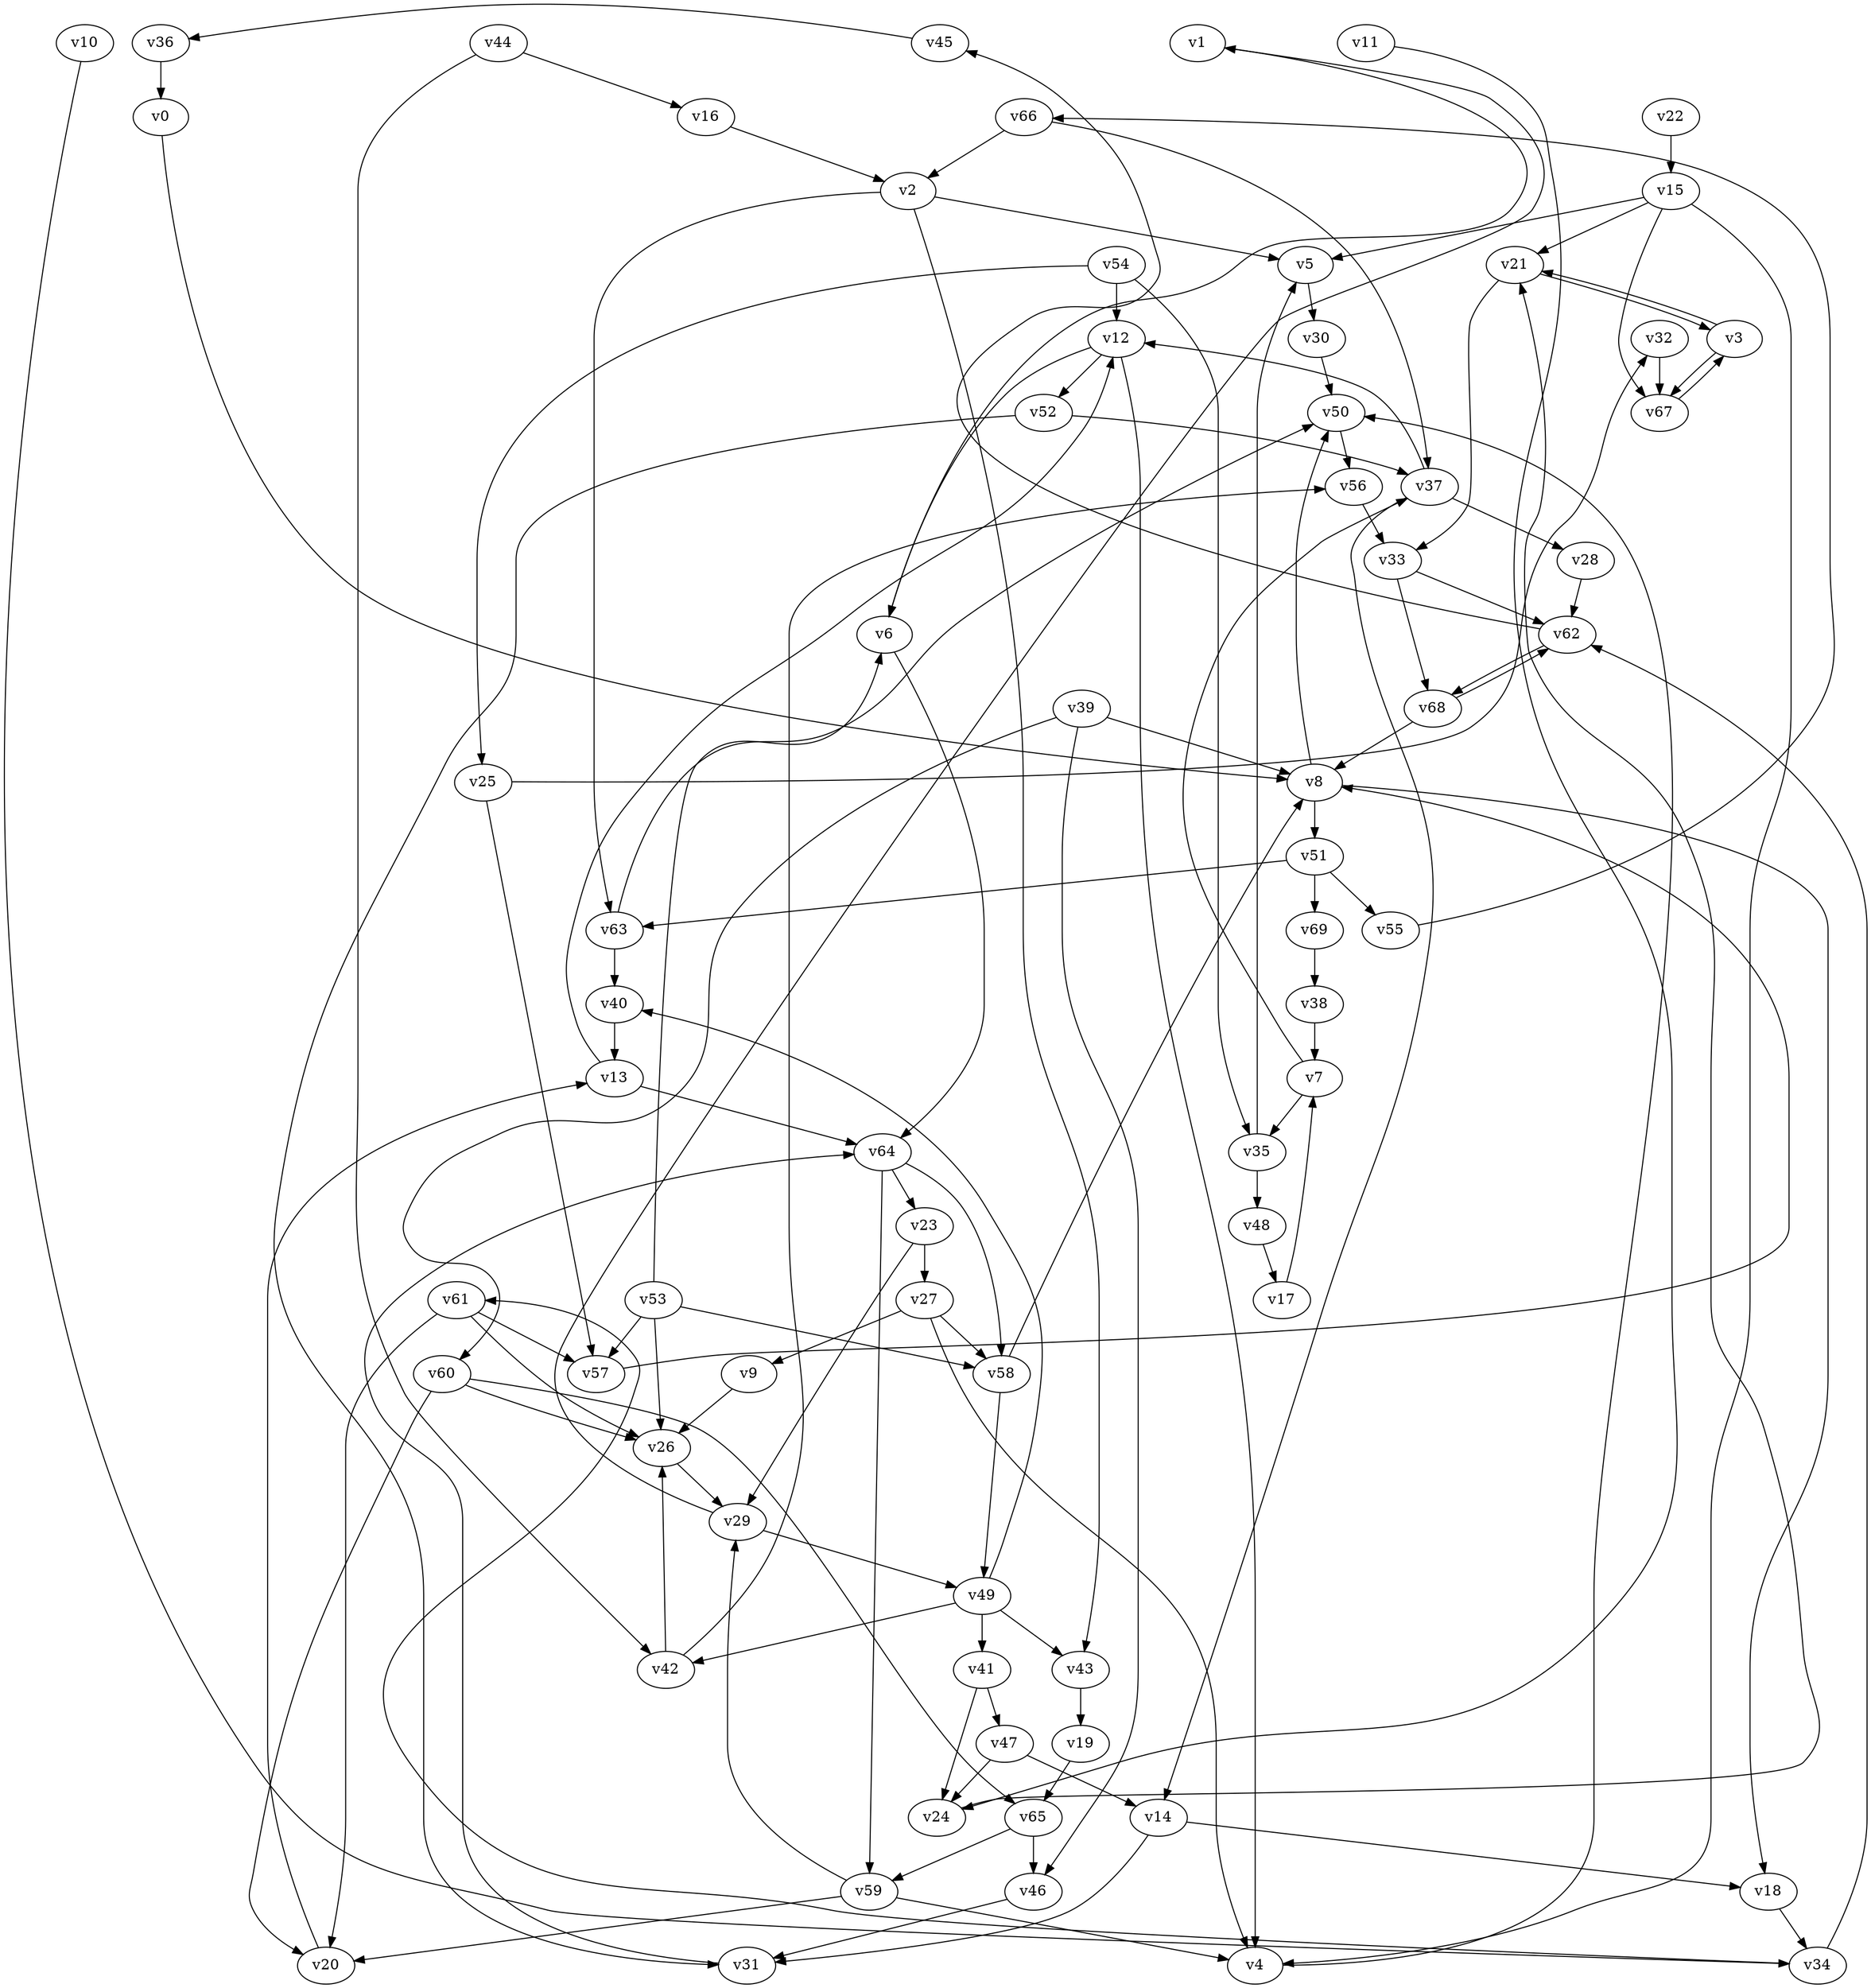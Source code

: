 // Benchmark game 104 - 70 vertices
// time_bound: 16
// targets: v7
digraph G {
    v0 [name="v0", player=0];
    v1 [name="v1", player=1];
    v2 [name="v2", player=0];
    v3 [name="v3", player=0];
    v4 [name="v4", player=0];
    v5 [name="v5", player=1];
    v6 [name="v6", player=1];
    v7 [name="v7", player=1, target=1];
    v8 [name="v8", player=0];
    v9 [name="v9", player=1];
    v10 [name="v10", player=0];
    v11 [name="v11", player=0];
    v12 [name="v12", player=0];
    v13 [name="v13", player=1];
    v14 [name="v14", player=0];
    v15 [name="v15", player=1];
    v16 [name="v16", player=0];
    v17 [name="v17", player=0];
    v18 [name="v18", player=0];
    v19 [name="v19", player=0];
    v20 [name="v20", player=1];
    v21 [name="v21", player=0];
    v22 [name="v22", player=1];
    v23 [name="v23", player=1];
    v24 [name="v24", player=1];
    v25 [name="v25", player=0];
    v26 [name="v26", player=1];
    v27 [name="v27", player=1];
    v28 [name="v28", player=0];
    v29 [name="v29", player=0];
    v30 [name="v30", player=0];
    v31 [name="v31", player=0];
    v32 [name="v32", player=1];
    v33 [name="v33", player=0];
    v34 [name="v34", player=1];
    v35 [name="v35", player=1];
    v36 [name="v36", player=1];
    v37 [name="v37", player=1];
    v38 [name="v38", player=1];
    v39 [name="v39", player=0];
    v40 [name="v40", player=0];
    v41 [name="v41", player=0];
    v42 [name="v42", player=1];
    v43 [name="v43", player=0];
    v44 [name="v44", player=0];
    v45 [name="v45", player=0];
    v46 [name="v46", player=0];
    v47 [name="v47", player=0];
    v48 [name="v48", player=1];
    v49 [name="v49", player=0];
    v50 [name="v50", player=0];
    v51 [name="v51", player=1];
    v52 [name="v52", player=0];
    v53 [name="v53", player=0];
    v54 [name="v54", player=1];
    v55 [name="v55", player=1];
    v56 [name="v56", player=0];
    v57 [name="v57", player=0];
    v58 [name="v58", player=0];
    v59 [name="v59", player=1];
    v60 [name="v60", player=1];
    v61 [name="v61", player=0];
    v62 [name="v62", player=1];
    v63 [name="v63", player=0];
    v64 [name="v64", player=1];
    v65 [name="v65", player=0];
    v66 [name="v66", player=1];
    v67 [name="v67", player=0];
    v68 [name="v68", player=0];
    v69 [name="v69", player=1];

    v0 -> v8 [constraint="t mod 4 == 1"];
    v1 -> v6 [constraint="t mod 3 == 1"];
    v2 -> v5;
    v3 -> v21;
    v4 -> v50;
    v5 -> v30;
    v6 -> v64;
    v7 -> v37 [constraint="t mod 3 == 1"];
    v8 -> v50;
    v9 -> v26;
    v10 -> v34 [constraint="t mod 4 == 0"];
    v11 -> v24 [constraint="t >= 5"];
    v12 -> v52;
    v13 -> v12 [constraint="t < 15"];
    v14 -> v31;
    v15 -> v5;
    v16 -> v2;
    v17 -> v7;
    v18 -> v34;
    v19 -> v65;
    v20 -> v13;
    v21 -> v3;
    v22 -> v15;
    v23 -> v27;
    v24 -> v21 [constraint="t mod 2 == 1"];
    v25 -> v32 [constraint="t < 14"];
    v26 -> v29;
    v27 -> v9;
    v28 -> v62;
    v29 -> v1 [constraint="t mod 4 == 2"];
    v30 -> v50;
    v31 -> v64;
    v32 -> v67;
    v33 -> v62;
    v34 -> v61 [constraint="t < 14"];
    v35 -> v48;
    v36 -> v0;
    v37 -> v28;
    v38 -> v7;
    v39 -> v60 [constraint="t >= 1"];
    v40 -> v13;
    v41 -> v24;
    v42 -> v26;
    v43 -> v19;
    v44 -> v16;
    v45 -> v36 [constraint="t >= 5"];
    v46 -> v31;
    v47 -> v14;
    v48 -> v17;
    v49 -> v42;
    v50 -> v56;
    v51 -> v55;
    v52 -> v37;
    v53 -> v6 [constraint="t mod 2 == 1"];
    v54 -> v25;
    v55 -> v66 [constraint="t < 7"];
    v56 -> v33;
    v57 -> v8 [constraint="t >= 4"];
    v58 -> v49;
    v59 -> v20;
    v60 -> v65 [constraint="t mod 3 == 0"];
    v61 -> v26;
    v62 -> v45 [constraint="t < 7"];
    v63 -> v50 [constraint="t mod 4 == 1"];
    v64 -> v23;
    v65 -> v59;
    v66 -> v37;
    v67 -> v3 [constraint="t < 14"];
    v68 -> v62;
    v69 -> v38;
    v34 -> v62;
    v25 -> v57;
    v59 -> v4;
    v35 -> v5;
    v53 -> v58;
    v68 -> v8;
    v39 -> v46;
    v49 -> v43;
    v61 -> v57;
    v29 -> v49;
    v12 -> v4;
    v2 -> v43;
    v60 -> v26;
    v51 -> v69;
    v12 -> v6;
    v66 -> v2;
    v37 -> v14;
    v63 -> v40;
    v54 -> v35;
    v27 -> v4;
    v60 -> v20;
    v13 -> v64;
    v64 -> v58;
    v58 -> v8;
    v54 -> v12;
    v49 -> v40;
    v64 -> v59;
    v23 -> v29;
    v52 -> v31;
    v39 -> v8;
    v15 -> v4;
    v33 -> v68;
    v42 -> v56;
    v53 -> v57;
    v14 -> v18;
    v49 -> v41;
    v61 -> v20;
    v8 -> v18;
    v15 -> v21;
    v62 -> v68;
    v65 -> v46;
    v21 -> v33;
    v8 -> v51;
    v3 -> v67;
    v37 -> v12;
    v44 -> v42;
    v47 -> v24;
    v59 -> v29;
    v7 -> v35;
    v27 -> v58;
    v53 -> v26;
    v15 -> v67;
    v41 -> v47;
    v51 -> v63;
    v2 -> v63;
}
